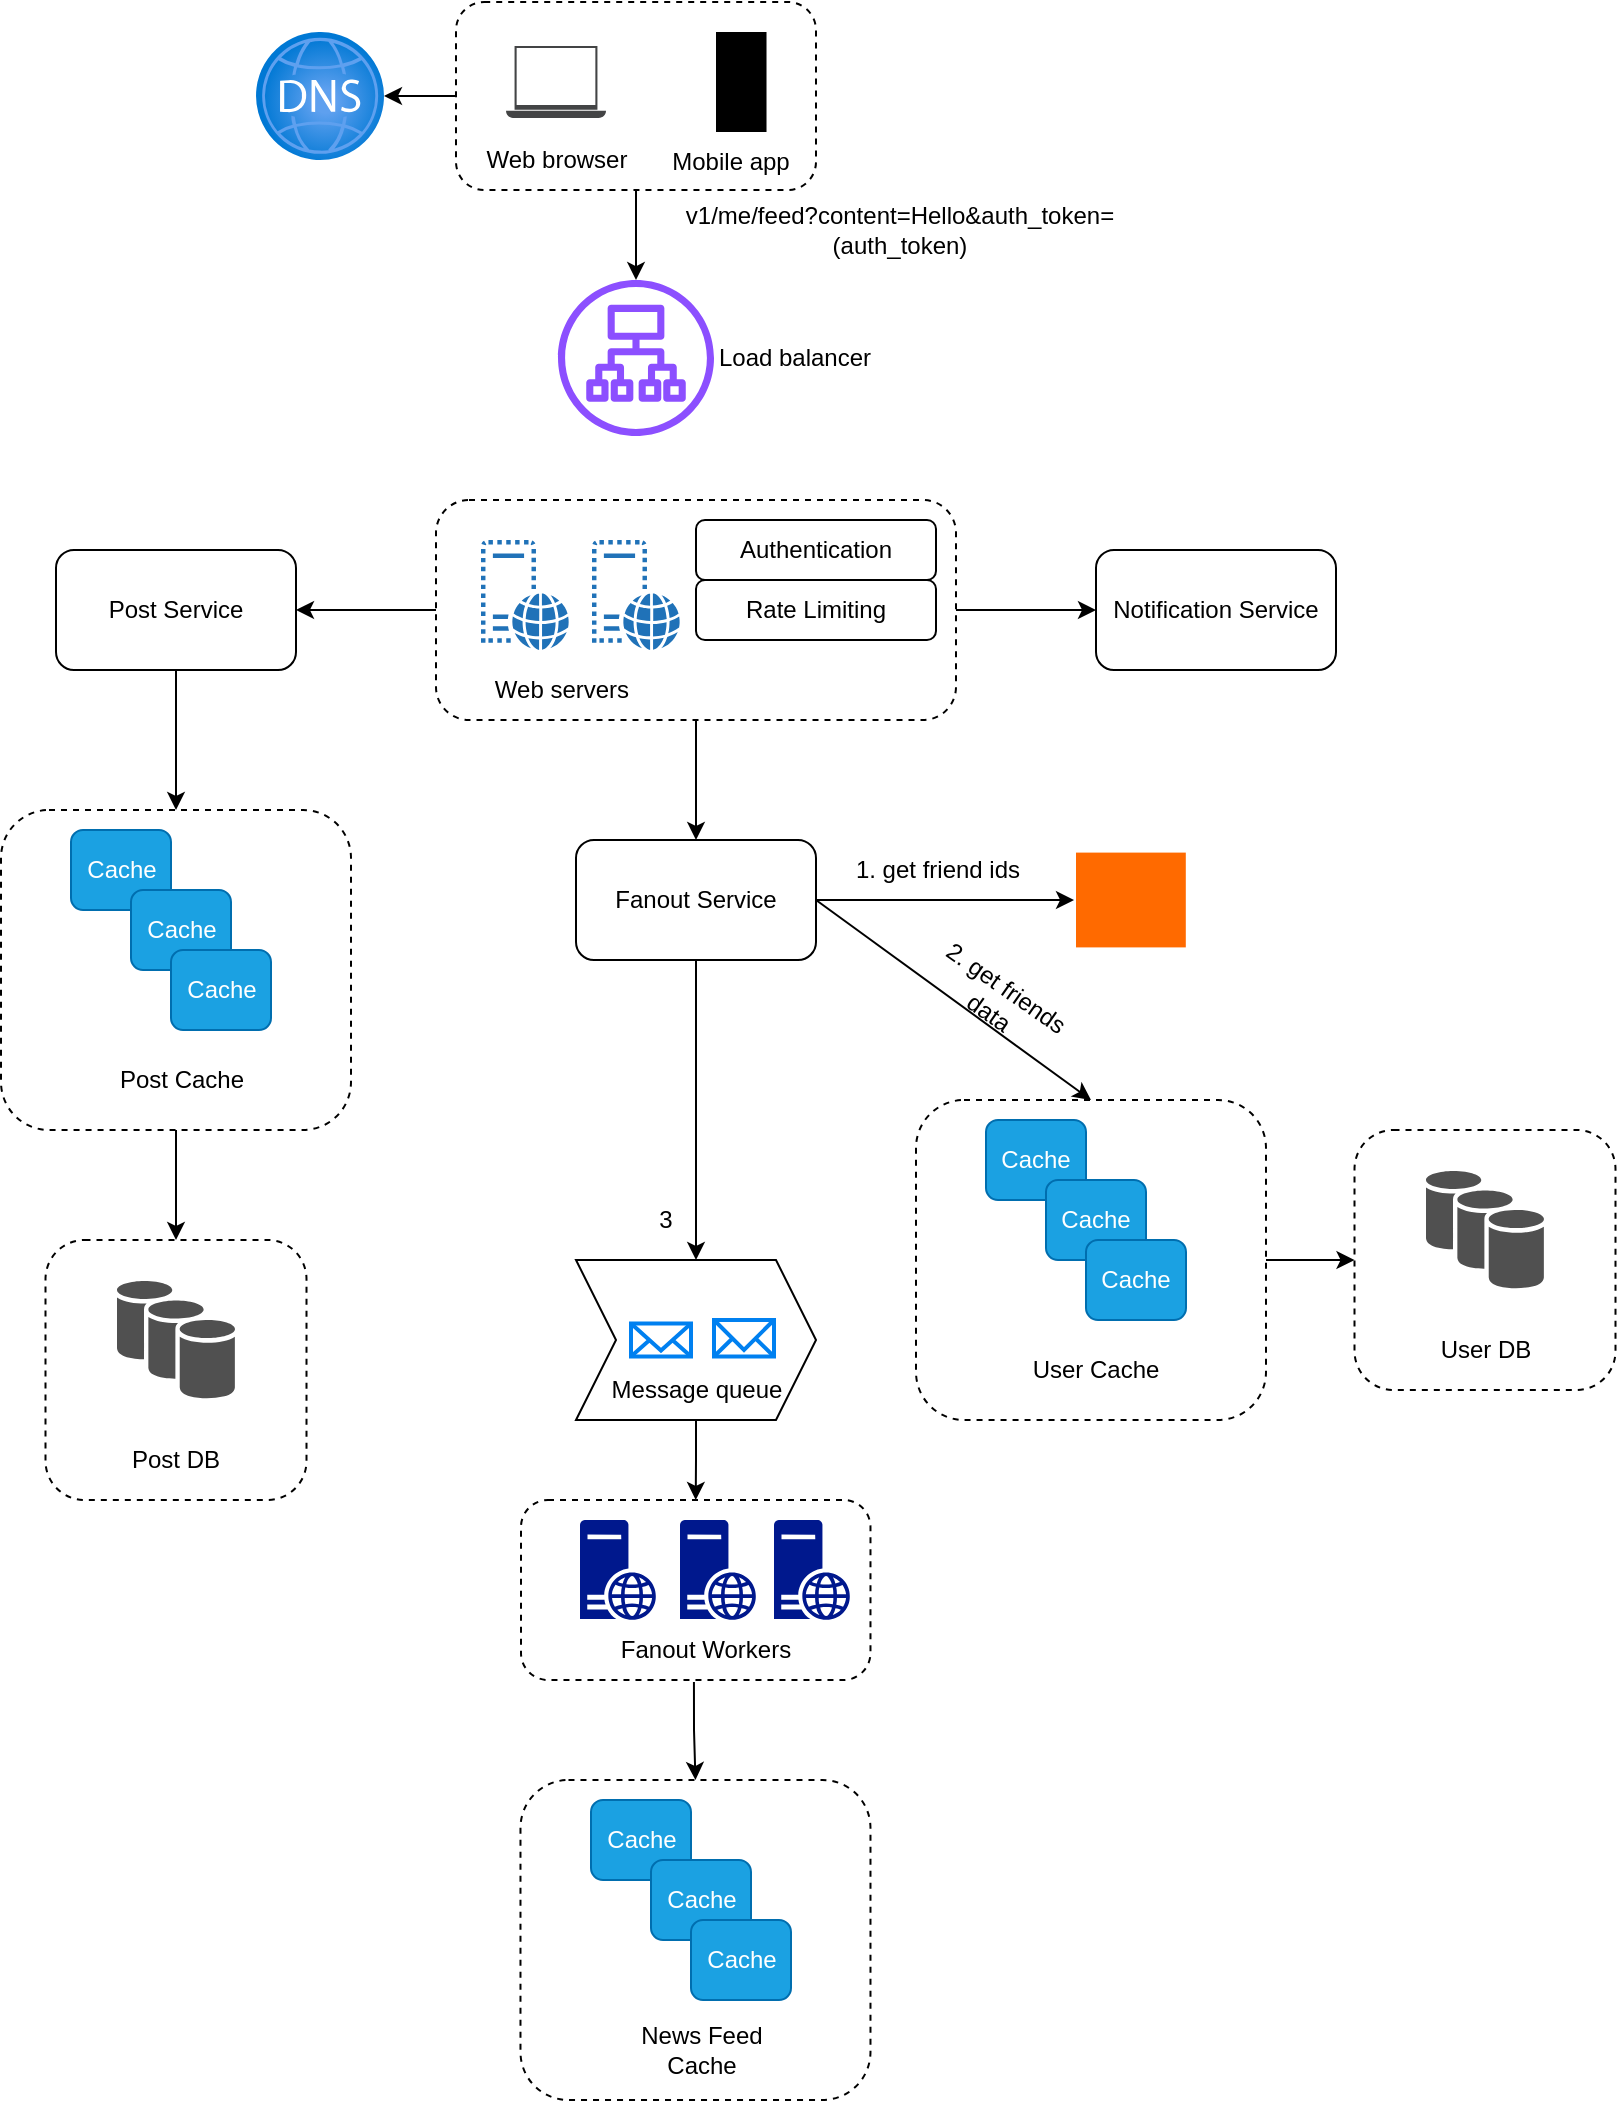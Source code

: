 <mxfile version="26.2.12">
  <diagram name="Page-1" id="EBaYc_MCtsnFBZcOrG8z">
    <mxGraphModel dx="1598" dy="898" grid="1" gridSize="10" guides="1" tooltips="1" connect="1" arrows="1" fold="1" page="1" pageScale="1" pageWidth="850" pageHeight="1100" math="0" shadow="0">
      <root>
        <mxCell id="0" />
        <mxCell id="1" parent="0" />
        <mxCell id="vy2xNTIvnw-iv22h3dtW-72" value="" style="rounded=1;whiteSpace=wrap;html=1;dashed=1;" vertex="1" parent="1">
          <mxGeometry x="312.5" y="840" width="174.74" height="90" as="geometry" />
        </mxCell>
        <mxCell id="vy2xNTIvnw-iv22h3dtW-42" value="" style="rounded=1;whiteSpace=wrap;html=1;dashed=1;" vertex="1" parent="1">
          <mxGeometry x="729.25" y="655" width="130.5" height="130" as="geometry" />
        </mxCell>
        <mxCell id="vy2xNTIvnw-iv22h3dtW-43" style="edgeStyle=orthogonalEdgeStyle;rounded=0;orthogonalLoop=1;jettySize=auto;html=1;exitX=1;exitY=0.5;exitDx=0;exitDy=0;entryX=0;entryY=0.5;entryDx=0;entryDy=0;" edge="1" parent="1" source="vy2xNTIvnw-iv22h3dtW-37" target="vy2xNTIvnw-iv22h3dtW-42">
          <mxGeometry relative="1" as="geometry" />
        </mxCell>
        <mxCell id="vy2xNTIvnw-iv22h3dtW-37" value="" style="rounded=1;whiteSpace=wrap;html=1;dashed=1;" vertex="1" parent="1">
          <mxGeometry x="510" y="640" width="175" height="160" as="geometry" />
        </mxCell>
        <mxCell id="vy2xNTIvnw-iv22h3dtW-26" style="edgeStyle=orthogonalEdgeStyle;rounded=0;orthogonalLoop=1;jettySize=auto;html=1;exitX=1;exitY=0.5;exitDx=0;exitDy=0;entryX=0;entryY=0.5;entryDx=0;entryDy=0;" edge="1" parent="1" source="vy2xNTIvnw-iv22h3dtW-19" target="vy2xNTIvnw-iv22h3dtW-23">
          <mxGeometry relative="1" as="geometry" />
        </mxCell>
        <mxCell id="vy2xNTIvnw-iv22h3dtW-27" style="edgeStyle=orthogonalEdgeStyle;rounded=0;orthogonalLoop=1;jettySize=auto;html=1;exitX=0;exitY=0.5;exitDx=0;exitDy=0;entryX=1;entryY=0.5;entryDx=0;entryDy=0;" edge="1" parent="1" source="vy2xNTIvnw-iv22h3dtW-19" target="vy2xNTIvnw-iv22h3dtW-24">
          <mxGeometry relative="1" as="geometry" />
        </mxCell>
        <mxCell id="vy2xNTIvnw-iv22h3dtW-29" style="edgeStyle=orthogonalEdgeStyle;rounded=0;orthogonalLoop=1;jettySize=auto;html=1;exitX=0.5;exitY=1;exitDx=0;exitDy=0;entryX=0.5;entryY=0;entryDx=0;entryDy=0;" edge="1" parent="1" source="vy2xNTIvnw-iv22h3dtW-19" target="vy2xNTIvnw-iv22h3dtW-28">
          <mxGeometry relative="1" as="geometry" />
        </mxCell>
        <mxCell id="vy2xNTIvnw-iv22h3dtW-19" value="" style="rounded=1;whiteSpace=wrap;html=1;dashed=1;" vertex="1" parent="1">
          <mxGeometry x="270" y="340" width="260" height="110" as="geometry" />
        </mxCell>
        <mxCell id="vy2xNTIvnw-iv22h3dtW-8" style="edgeStyle=orthogonalEdgeStyle;rounded=0;orthogonalLoop=1;jettySize=auto;html=1;exitX=0;exitY=0.5;exitDx=0;exitDy=0;" edge="1" parent="1" source="vy2xNTIvnw-iv22h3dtW-7" target="vy2xNTIvnw-iv22h3dtW-6">
          <mxGeometry relative="1" as="geometry" />
        </mxCell>
        <mxCell id="vy2xNTIvnw-iv22h3dtW-7" value="" style="rounded=1;whiteSpace=wrap;html=1;dashed=1;" vertex="1" parent="1">
          <mxGeometry x="280" y="91" width="180" height="94" as="geometry" />
        </mxCell>
        <mxCell id="vy2xNTIvnw-iv22h3dtW-2" value="" style="sketch=0;pointerEvents=1;shadow=0;dashed=0;html=1;strokeColor=none;fillColor=#434445;aspect=fixed;labelPosition=center;verticalLabelPosition=bottom;verticalAlign=top;align=center;outlineConnect=0;shape=mxgraph.vvd.laptop;" vertex="1" parent="1">
          <mxGeometry x="305" y="113" width="50" height="36" as="geometry" />
        </mxCell>
        <mxCell id="vy2xNTIvnw-iv22h3dtW-5" value="" style="sketch=0;verticalLabelPosition=bottom;sketch=0;aspect=fixed;html=1;verticalAlign=top;strokeColor=none;fillColor=#000000;align=center;outlineConnect=0;pointerEvents=1;shape=mxgraph.citrix2.mobile;" vertex="1" parent="1">
          <mxGeometry x="410" y="106" width="25.255" height="50" as="geometry" />
        </mxCell>
        <mxCell id="vy2xNTIvnw-iv22h3dtW-6" value="" style="image;aspect=fixed;html=1;points=[];align=center;fontSize=12;image=img/lib/azure2/networking/DNS_Zones.svg;" vertex="1" parent="1">
          <mxGeometry x="180" y="106" width="64" height="64" as="geometry" />
        </mxCell>
        <mxCell id="vy2xNTIvnw-iv22h3dtW-12" style="edgeStyle=orthogonalEdgeStyle;rounded=0;orthogonalLoop=1;jettySize=auto;html=1;exitX=0.5;exitY=1;exitDx=0;exitDy=0;" edge="1" parent="1" source="vy2xNTIvnw-iv22h3dtW-7" target="vy2xNTIvnw-iv22h3dtW-11">
          <mxGeometry relative="1" as="geometry" />
        </mxCell>
        <mxCell id="vy2xNTIvnw-iv22h3dtW-9" value="Web browser" style="text;html=1;align=center;verticalAlign=middle;whiteSpace=wrap;rounded=0;" vertex="1" parent="1">
          <mxGeometry x="292.5" y="155" width="75" height="30" as="geometry" />
        </mxCell>
        <mxCell id="vy2xNTIvnw-iv22h3dtW-10" value="Mobile app" style="text;html=1;align=center;verticalAlign=middle;whiteSpace=wrap;rounded=0;" vertex="1" parent="1">
          <mxGeometry x="380" y="156" width="75" height="30" as="geometry" />
        </mxCell>
        <mxCell id="vy2xNTIvnw-iv22h3dtW-11" value="" style="sketch=0;outlineConnect=0;fontColor=#232F3E;gradientColor=none;fillColor=#8C4FFF;strokeColor=none;dashed=0;verticalLabelPosition=bottom;verticalAlign=top;align=center;html=1;fontSize=12;fontStyle=0;aspect=fixed;pointerEvents=1;shape=mxgraph.aws4.application_load_balancer;" vertex="1" parent="1">
          <mxGeometry x="331" y="230" width="78" height="78" as="geometry" />
        </mxCell>
        <mxCell id="vy2xNTIvnw-iv22h3dtW-13" value="Load balancer" style="text;html=1;align=center;verticalAlign=middle;whiteSpace=wrap;rounded=0;" vertex="1" parent="1">
          <mxGeometry x="409" y="254" width="81" height="30" as="geometry" />
        </mxCell>
        <mxCell id="vy2xNTIvnw-iv22h3dtW-14" value="v1/me/feed?content=Hello&amp;amp;auth_token=(auth_token)" style="text;html=1;align=center;verticalAlign=middle;whiteSpace=wrap;rounded=0;" vertex="1" parent="1">
          <mxGeometry x="374" y="190" width="256" height="30" as="geometry" />
        </mxCell>
        <mxCell id="vy2xNTIvnw-iv22h3dtW-15" value="" style="sketch=0;pointerEvents=1;shadow=0;dashed=0;html=1;strokeColor=none;labelPosition=center;verticalLabelPosition=bottom;verticalAlign=top;outlineConnect=0;align=center;shape=mxgraph.office.servers.virtual_web_server;fillColor=#2072B8;" vertex="1" parent="1">
          <mxGeometry x="292.5" y="360" width="44" height="55" as="geometry" />
        </mxCell>
        <mxCell id="vy2xNTIvnw-iv22h3dtW-16" value="" style="sketch=0;pointerEvents=1;shadow=0;dashed=0;html=1;strokeColor=none;labelPosition=center;verticalLabelPosition=bottom;verticalAlign=top;outlineConnect=0;align=center;shape=mxgraph.office.servers.virtual_web_server;fillColor=#2072B8;" vertex="1" parent="1">
          <mxGeometry x="348" y="360" width="44" height="55" as="geometry" />
        </mxCell>
        <mxCell id="vy2xNTIvnw-iv22h3dtW-20" value="Web servers" style="text;html=1;align=center;verticalAlign=middle;whiteSpace=wrap;rounded=0;" vertex="1" parent="1">
          <mxGeometry x="292.5" y="420" width="80" height="30" as="geometry" />
        </mxCell>
        <mxCell id="vy2xNTIvnw-iv22h3dtW-21" value="Authentication" style="rounded=1;whiteSpace=wrap;html=1;" vertex="1" parent="1">
          <mxGeometry x="400" y="350" width="120" height="30" as="geometry" />
        </mxCell>
        <mxCell id="vy2xNTIvnw-iv22h3dtW-22" value="Rate Limiting" style="rounded=1;whiteSpace=wrap;html=1;" vertex="1" parent="1">
          <mxGeometry x="400" y="380" width="120" height="30" as="geometry" />
        </mxCell>
        <mxCell id="vy2xNTIvnw-iv22h3dtW-23" value="Notification Service" style="rounded=1;whiteSpace=wrap;html=1;" vertex="1" parent="1">
          <mxGeometry x="600" y="365" width="120" height="60" as="geometry" />
        </mxCell>
        <mxCell id="vy2xNTIvnw-iv22h3dtW-52" style="edgeStyle=orthogonalEdgeStyle;rounded=0;orthogonalLoop=1;jettySize=auto;html=1;exitX=0.5;exitY=1;exitDx=0;exitDy=0;entryX=0.5;entryY=0;entryDx=0;entryDy=0;" edge="1" parent="1" source="vy2xNTIvnw-iv22h3dtW-24" target="vy2xNTIvnw-iv22h3dtW-46">
          <mxGeometry relative="1" as="geometry" />
        </mxCell>
        <mxCell id="vy2xNTIvnw-iv22h3dtW-24" value="Post Service" style="rounded=1;whiteSpace=wrap;html=1;" vertex="1" parent="1">
          <mxGeometry x="80" y="365" width="120" height="60" as="geometry" />
        </mxCell>
        <mxCell id="vy2xNTIvnw-iv22h3dtW-28" value="Fanout Service" style="rounded=1;whiteSpace=wrap;html=1;" vertex="1" parent="1">
          <mxGeometry x="340" y="510" width="120" height="60" as="geometry" />
        </mxCell>
        <mxCell id="vy2xNTIvnw-iv22h3dtW-31" value="" style="points=[];aspect=fixed;html=1;align=center;shadow=0;dashed=0;fillColor=#FF6A00;strokeColor=none;shape=mxgraph.alibaba_cloud.gdb_graph_database;" vertex="1" parent="1">
          <mxGeometry x="590" y="516.3" width="54.9" height="47.4" as="geometry" />
        </mxCell>
        <mxCell id="vy2xNTIvnw-iv22h3dtW-32" style="edgeStyle=orthogonalEdgeStyle;rounded=0;orthogonalLoop=1;jettySize=auto;html=1;exitX=1;exitY=0.5;exitDx=0;exitDy=0;entryX=-0.018;entryY=0.5;entryDx=0;entryDy=0;entryPerimeter=0;" edge="1" parent="1" source="vy2xNTIvnw-iv22h3dtW-28" target="vy2xNTIvnw-iv22h3dtW-31">
          <mxGeometry relative="1" as="geometry" />
        </mxCell>
        <mxCell id="vy2xNTIvnw-iv22h3dtW-33" value="1. get friend ids" style="text;html=1;align=center;verticalAlign=middle;whiteSpace=wrap;rounded=0;" vertex="1" parent="1">
          <mxGeometry x="472" y="510" width="98" height="30" as="geometry" />
        </mxCell>
        <mxCell id="vy2xNTIvnw-iv22h3dtW-34" value="Cache" style="rounded=1;whiteSpace=wrap;html=1;fillColor=#1ba1e2;fontColor=#ffffff;strokeColor=#006EAF;" vertex="1" parent="1">
          <mxGeometry x="545" y="650" width="50" height="40" as="geometry" />
        </mxCell>
        <mxCell id="vy2xNTIvnw-iv22h3dtW-35" value="Cache" style="rounded=1;whiteSpace=wrap;html=1;fillColor=#1ba1e2;fontColor=#ffffff;strokeColor=#006EAF;" vertex="1" parent="1">
          <mxGeometry x="575" y="680" width="50" height="40" as="geometry" />
        </mxCell>
        <mxCell id="vy2xNTIvnw-iv22h3dtW-36" value="Cache" style="rounded=1;whiteSpace=wrap;html=1;fillColor=#1ba1e2;fontColor=#ffffff;strokeColor=#006EAF;" vertex="1" parent="1">
          <mxGeometry x="595" y="710" width="50" height="40" as="geometry" />
        </mxCell>
        <mxCell id="vy2xNTIvnw-iv22h3dtW-38" value="" style="endArrow=classic;html=1;rounded=0;entryX=0.5;entryY=0;entryDx=0;entryDy=0;exitX=1;exitY=0.5;exitDx=0;exitDy=0;" edge="1" parent="1" source="vy2xNTIvnw-iv22h3dtW-28" target="vy2xNTIvnw-iv22h3dtW-37">
          <mxGeometry width="50" height="50" relative="1" as="geometry">
            <mxPoint x="400" y="570" as="sourcePoint" />
            <mxPoint x="450" y="520" as="targetPoint" />
          </mxGeometry>
        </mxCell>
        <mxCell id="vy2xNTIvnw-iv22h3dtW-39" value="2. get friends data" style="text;html=1;align=center;verticalAlign=middle;whiteSpace=wrap;rounded=0;rotation=35;" vertex="1" parent="1">
          <mxGeometry x="502" y="575" width="98" height="30" as="geometry" />
        </mxCell>
        <mxCell id="vy2xNTIvnw-iv22h3dtW-41" value="" style="sketch=0;shadow=0;dashed=0;html=1;strokeColor=none;fillColor=#505050;labelPosition=center;verticalLabelPosition=bottom;verticalAlign=top;outlineConnect=0;align=center;shape=mxgraph.office.databases.database_availability_group;" vertex="1" parent="1">
          <mxGeometry x="765" y="675.5" width="59" height="59" as="geometry" />
        </mxCell>
        <mxCell id="vy2xNTIvnw-iv22h3dtW-44" value="User Cache" style="text;html=1;align=center;verticalAlign=middle;whiteSpace=wrap;rounded=0;" vertex="1" parent="1">
          <mxGeometry x="565" y="760" width="70" height="30" as="geometry" />
        </mxCell>
        <mxCell id="vy2xNTIvnw-iv22h3dtW-45" value="User DB" style="text;html=1;align=center;verticalAlign=middle;whiteSpace=wrap;rounded=0;" vertex="1" parent="1">
          <mxGeometry x="759.5" y="750" width="70" height="30" as="geometry" />
        </mxCell>
        <mxCell id="vy2xNTIvnw-iv22h3dtW-56" style="edgeStyle=orthogonalEdgeStyle;rounded=0;orthogonalLoop=1;jettySize=auto;html=1;exitX=0.5;exitY=1;exitDx=0;exitDy=0;entryX=0.5;entryY=0;entryDx=0;entryDy=0;" edge="1" parent="1" source="vy2xNTIvnw-iv22h3dtW-46" target="vy2xNTIvnw-iv22h3dtW-53">
          <mxGeometry relative="1" as="geometry" />
        </mxCell>
        <mxCell id="vy2xNTIvnw-iv22h3dtW-46" value="" style="rounded=1;whiteSpace=wrap;html=1;dashed=1;" vertex="1" parent="1">
          <mxGeometry x="52.5" y="495" width="175" height="160" as="geometry" />
        </mxCell>
        <mxCell id="vy2xNTIvnw-iv22h3dtW-47" value="Cache" style="rounded=1;whiteSpace=wrap;html=1;fillColor=#1ba1e2;fontColor=#ffffff;strokeColor=#006EAF;" vertex="1" parent="1">
          <mxGeometry x="87.5" y="505" width="50" height="40" as="geometry" />
        </mxCell>
        <mxCell id="vy2xNTIvnw-iv22h3dtW-48" value="Cache" style="rounded=1;whiteSpace=wrap;html=1;fillColor=#1ba1e2;fontColor=#ffffff;strokeColor=#006EAF;" vertex="1" parent="1">
          <mxGeometry x="117.5" y="535" width="50" height="40" as="geometry" />
        </mxCell>
        <mxCell id="vy2xNTIvnw-iv22h3dtW-49" value="Cache" style="rounded=1;whiteSpace=wrap;html=1;fillColor=#1ba1e2;fontColor=#ffffff;strokeColor=#006EAF;" vertex="1" parent="1">
          <mxGeometry x="137.5" y="565" width="50" height="40" as="geometry" />
        </mxCell>
        <mxCell id="vy2xNTIvnw-iv22h3dtW-50" value="Post Cache" style="text;html=1;align=center;verticalAlign=middle;whiteSpace=wrap;rounded=0;" vertex="1" parent="1">
          <mxGeometry x="107.5" y="615" width="70" height="30" as="geometry" />
        </mxCell>
        <mxCell id="vy2xNTIvnw-iv22h3dtW-53" value="" style="rounded=1;whiteSpace=wrap;html=1;dashed=1;" vertex="1" parent="1">
          <mxGeometry x="74.75" y="710" width="130.5" height="130" as="geometry" />
        </mxCell>
        <mxCell id="vy2xNTIvnw-iv22h3dtW-54" value="" style="sketch=0;shadow=0;dashed=0;html=1;strokeColor=none;fillColor=#505050;labelPosition=center;verticalLabelPosition=bottom;verticalAlign=top;outlineConnect=0;align=center;shape=mxgraph.office.databases.database_availability_group;" vertex="1" parent="1">
          <mxGeometry x="110.5" y="730.5" width="59" height="59" as="geometry" />
        </mxCell>
        <mxCell id="vy2xNTIvnw-iv22h3dtW-55" value="Post DB" style="text;html=1;align=center;verticalAlign=middle;whiteSpace=wrap;rounded=0;" vertex="1" parent="1">
          <mxGeometry x="105" y="805" width="70" height="30" as="geometry" />
        </mxCell>
        <mxCell id="vy2xNTIvnw-iv22h3dtW-60" value="" style="shape=step;perimeter=stepPerimeter;whiteSpace=wrap;html=1;fixedSize=1;" vertex="1" parent="1">
          <mxGeometry x="340" y="720" width="120" height="80" as="geometry" />
        </mxCell>
        <mxCell id="vy2xNTIvnw-iv22h3dtW-61" value="" style="html=1;verticalLabelPosition=bottom;align=center;labelBackgroundColor=#ffffff;verticalAlign=top;strokeWidth=2;strokeColor=#0080F0;shadow=0;dashed=0;shape=mxgraph.ios7.icons.mail;" vertex="1" parent="1">
          <mxGeometry x="367.5" y="751.75" width="30" height="16.5" as="geometry" />
        </mxCell>
        <mxCell id="vy2xNTIvnw-iv22h3dtW-62" value="" style="html=1;verticalLabelPosition=bottom;align=center;labelBackgroundColor=#ffffff;verticalAlign=top;strokeWidth=2;strokeColor=#0080F0;shadow=0;dashed=0;shape=mxgraph.ios7.icons.mail;" vertex="1" parent="1">
          <mxGeometry x="409" y="750" width="30" height="18.25" as="geometry" />
        </mxCell>
        <mxCell id="vy2xNTIvnw-iv22h3dtW-80" style="edgeStyle=orthogonalEdgeStyle;rounded=0;orthogonalLoop=1;jettySize=auto;html=1;exitX=0.5;exitY=1;exitDx=0;exitDy=0;entryX=0.5;entryY=0;entryDx=0;entryDy=0;" edge="1" parent="1" source="vy2xNTIvnw-iv22h3dtW-64" target="vy2xNTIvnw-iv22h3dtW-72">
          <mxGeometry relative="1" as="geometry" />
        </mxCell>
        <mxCell id="vy2xNTIvnw-iv22h3dtW-64" value="Message queue" style="text;html=1;align=center;verticalAlign=middle;whiteSpace=wrap;rounded=0;" vertex="1" parent="1">
          <mxGeometry x="353.75" y="770" width="92.5" height="30" as="geometry" />
        </mxCell>
        <mxCell id="vy2xNTIvnw-iv22h3dtW-67" style="edgeStyle=orthogonalEdgeStyle;rounded=0;orthogonalLoop=1;jettySize=auto;html=1;exitX=0.5;exitY=1;exitDx=0;exitDy=0;entryX=0.5;entryY=0;entryDx=0;entryDy=0;" edge="1" parent="1" source="vy2xNTIvnw-iv22h3dtW-28" target="vy2xNTIvnw-iv22h3dtW-60">
          <mxGeometry relative="1" as="geometry">
            <mxPoint x="400" y="675" as="sourcePoint" />
          </mxGeometry>
        </mxCell>
        <mxCell id="vy2xNTIvnw-iv22h3dtW-68" value="3" style="text;html=1;align=center;verticalAlign=middle;whiteSpace=wrap;rounded=0;" vertex="1" parent="1">
          <mxGeometry x="355" y="685" width="60" height="30" as="geometry" />
        </mxCell>
        <mxCell id="vy2xNTIvnw-iv22h3dtW-69" value="" style="sketch=0;aspect=fixed;pointerEvents=1;shadow=0;dashed=0;html=1;strokeColor=none;labelPosition=center;verticalLabelPosition=bottom;verticalAlign=top;align=center;fillColor=#00188D;shape=mxgraph.mscae.enterprise.web_server" vertex="1" parent="1">
          <mxGeometry x="342" y="850" width="38" height="50" as="geometry" />
        </mxCell>
        <mxCell id="vy2xNTIvnw-iv22h3dtW-70" value="" style="sketch=0;aspect=fixed;pointerEvents=1;shadow=0;dashed=0;html=1;strokeColor=none;labelPosition=center;verticalLabelPosition=bottom;verticalAlign=top;align=center;fillColor=#00188D;shape=mxgraph.mscae.enterprise.web_server" vertex="1" parent="1">
          <mxGeometry x="392" y="850" width="38" height="50" as="geometry" />
        </mxCell>
        <mxCell id="vy2xNTIvnw-iv22h3dtW-71" value="" style="sketch=0;aspect=fixed;pointerEvents=1;shadow=0;dashed=0;html=1;strokeColor=none;labelPosition=center;verticalLabelPosition=bottom;verticalAlign=top;align=center;fillColor=#00188D;shape=mxgraph.mscae.enterprise.web_server" vertex="1" parent="1">
          <mxGeometry x="439" y="850" width="38" height="50" as="geometry" />
        </mxCell>
        <mxCell id="vy2xNTIvnw-iv22h3dtW-81" style="edgeStyle=orthogonalEdgeStyle;rounded=0;orthogonalLoop=1;jettySize=auto;html=1;exitX=0.433;exitY=1.033;exitDx=0;exitDy=0;entryX=0.5;entryY=0;entryDx=0;entryDy=0;exitPerimeter=0;" edge="1" parent="1" source="vy2xNTIvnw-iv22h3dtW-74" target="vy2xNTIvnw-iv22h3dtW-75">
          <mxGeometry relative="1" as="geometry" />
        </mxCell>
        <mxCell id="vy2xNTIvnw-iv22h3dtW-74" value="Fanout Workers" style="text;html=1;align=center;verticalAlign=middle;whiteSpace=wrap;rounded=0;" vertex="1" parent="1">
          <mxGeometry x="360" y="900" width="90" height="30" as="geometry" />
        </mxCell>
        <mxCell id="vy2xNTIvnw-iv22h3dtW-75" value="" style="rounded=1;whiteSpace=wrap;html=1;dashed=1;" vertex="1" parent="1">
          <mxGeometry x="312.24" y="980" width="175" height="160" as="geometry" />
        </mxCell>
        <mxCell id="vy2xNTIvnw-iv22h3dtW-76" value="Cache" style="rounded=1;whiteSpace=wrap;html=1;fillColor=#1ba1e2;fontColor=#ffffff;strokeColor=#006EAF;" vertex="1" parent="1">
          <mxGeometry x="347.5" y="990" width="50" height="40" as="geometry" />
        </mxCell>
        <mxCell id="vy2xNTIvnw-iv22h3dtW-77" value="Cache" style="rounded=1;whiteSpace=wrap;html=1;fillColor=#1ba1e2;fontColor=#ffffff;strokeColor=#006EAF;" vertex="1" parent="1">
          <mxGeometry x="377.5" y="1020" width="50" height="40" as="geometry" />
        </mxCell>
        <mxCell id="vy2xNTIvnw-iv22h3dtW-78" value="Cache" style="rounded=1;whiteSpace=wrap;html=1;fillColor=#1ba1e2;fontColor=#ffffff;strokeColor=#006EAF;" vertex="1" parent="1">
          <mxGeometry x="397.5" y="1050" width="50" height="40" as="geometry" />
        </mxCell>
        <mxCell id="vy2xNTIvnw-iv22h3dtW-79" value="News Feed Cache" style="text;html=1;align=center;verticalAlign=middle;whiteSpace=wrap;rounded=0;" vertex="1" parent="1">
          <mxGeometry x="367.5" y="1100" width="70" height="30" as="geometry" />
        </mxCell>
      </root>
    </mxGraphModel>
  </diagram>
</mxfile>
